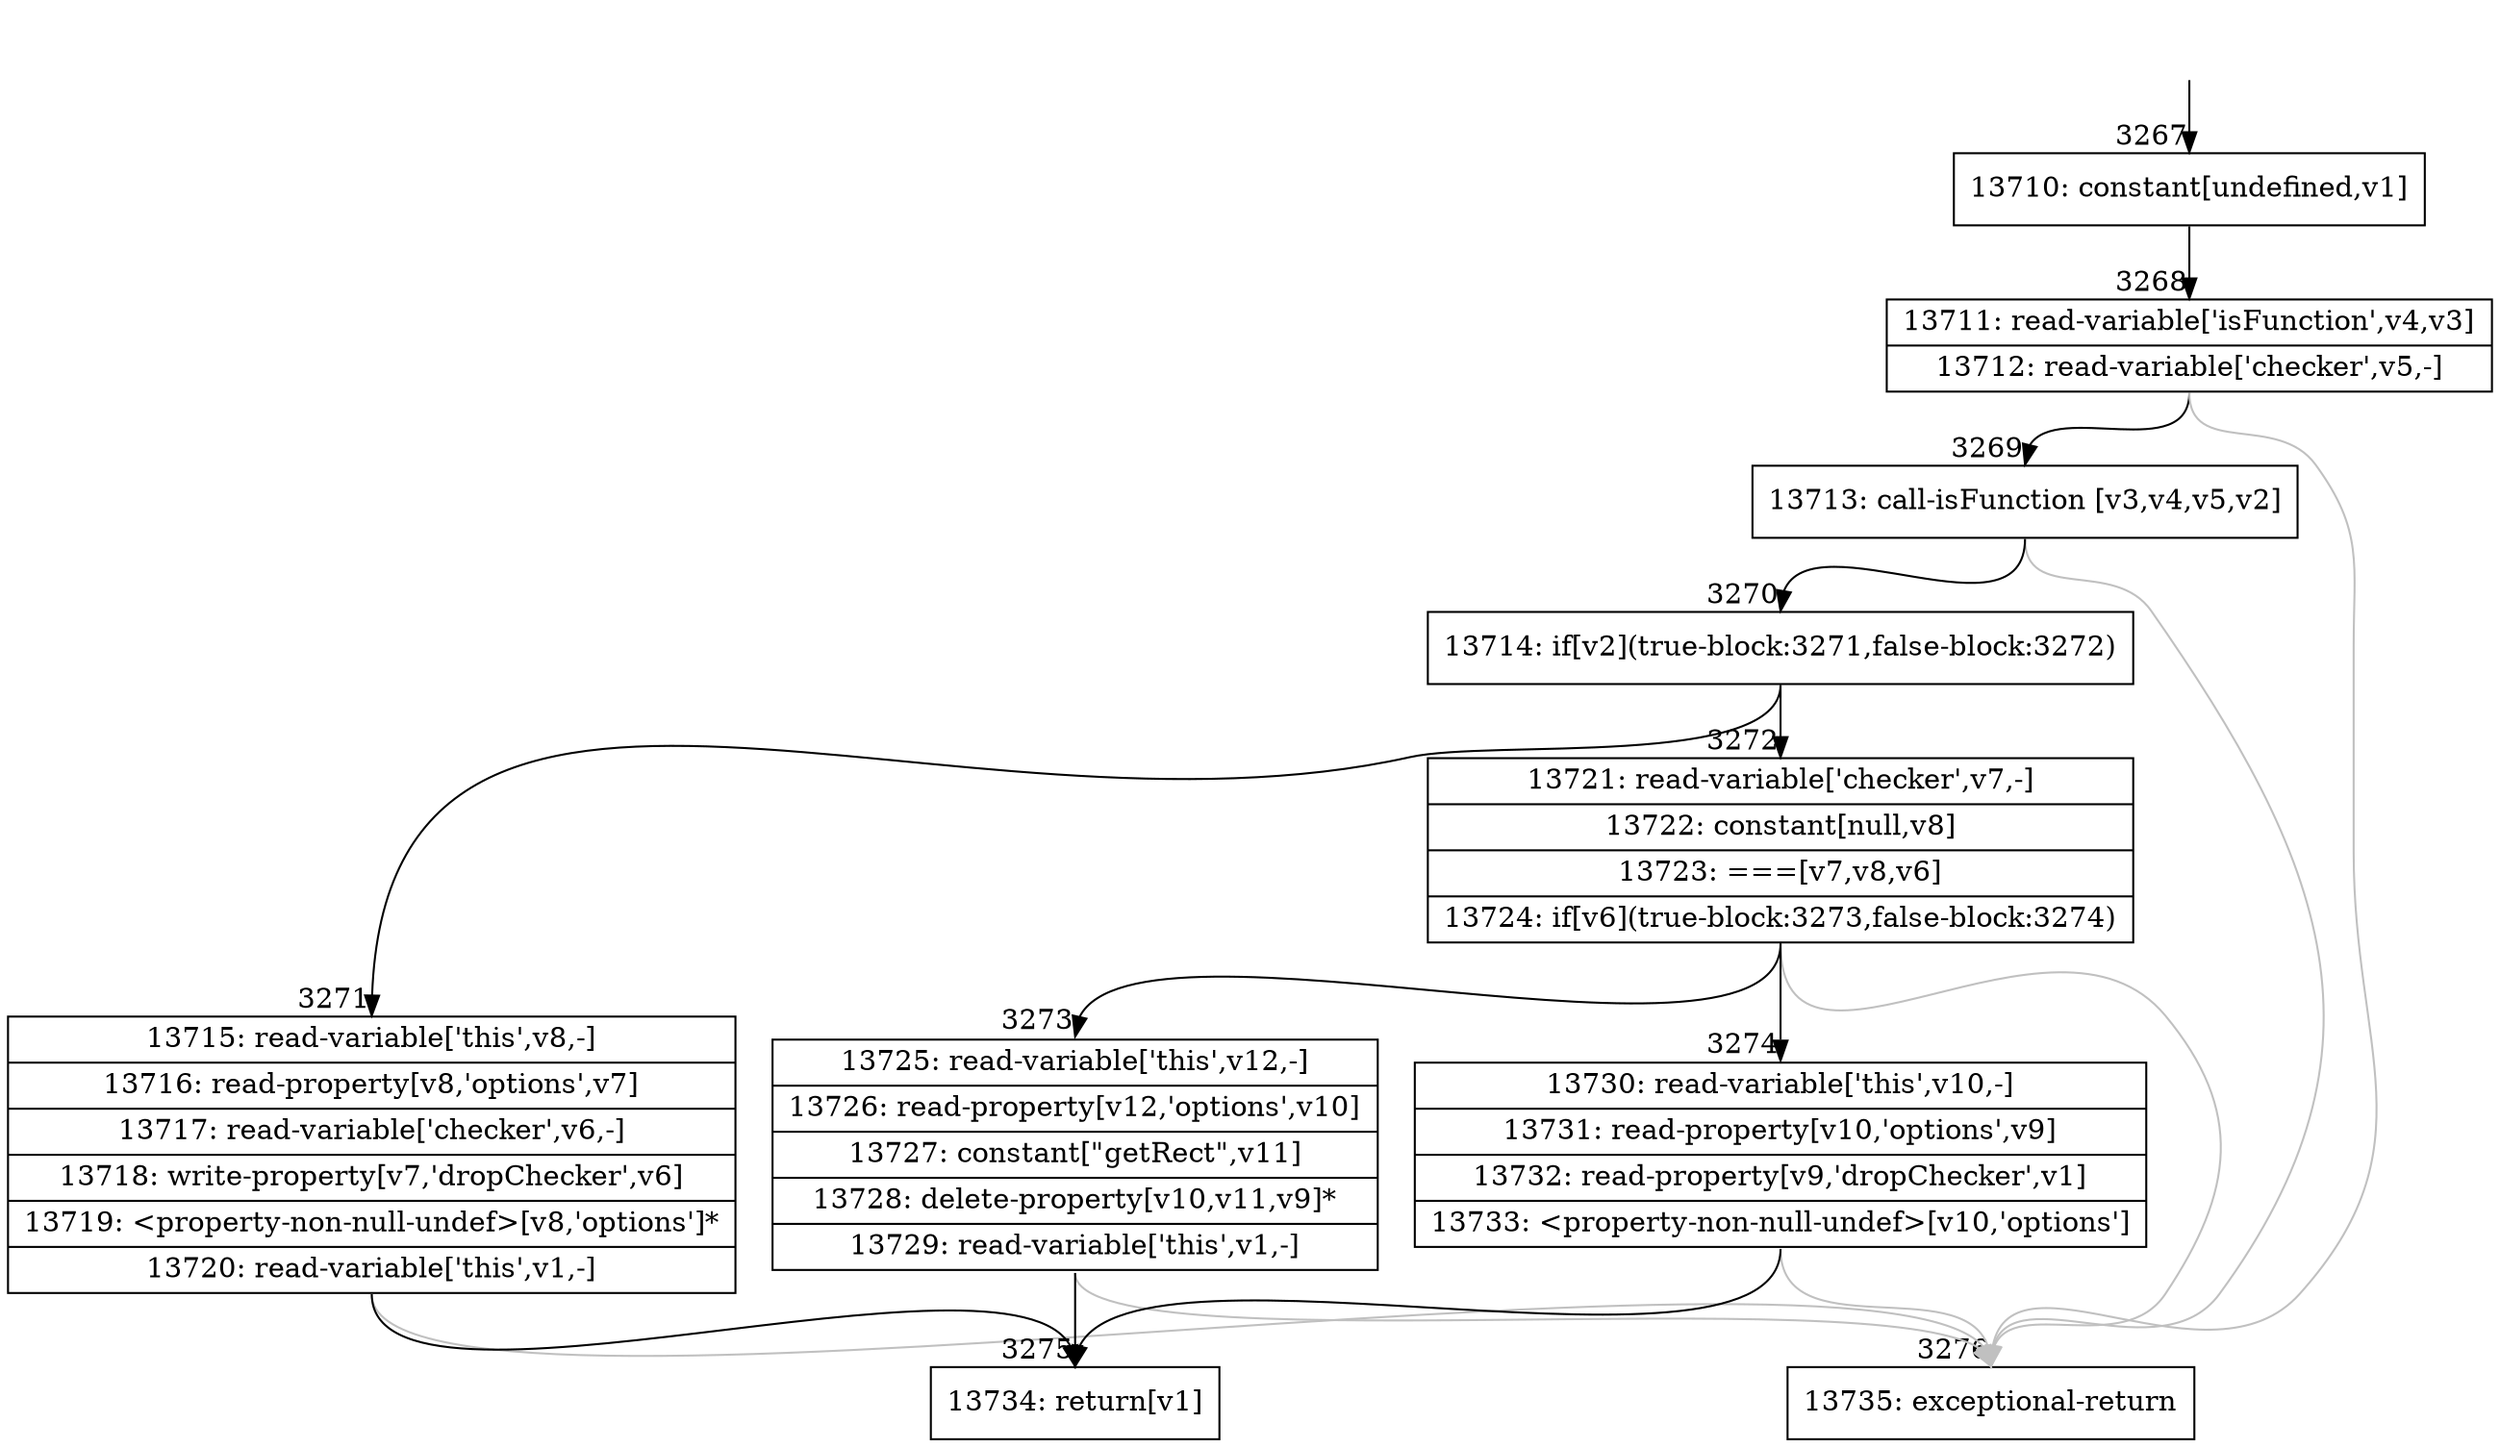 digraph {
rankdir="TD"
BB_entry135[shape=none,label=""];
BB_entry135 -> BB3267 [tailport=s, headport=n, headlabel="    3267"]
BB3267 [shape=record label="{13710: constant[undefined,v1]}" ] 
BB3267 -> BB3268 [tailport=s, headport=n, headlabel="      3268"]
BB3268 [shape=record label="{13711: read-variable['isFunction',v4,v3]|13712: read-variable['checker',v5,-]}" ] 
BB3268 -> BB3269 [tailport=s, headport=n, headlabel="      3269"]
BB3268 -> BB3276 [tailport=s, headport=n, color=gray, headlabel="      3276"]
BB3269 [shape=record label="{13713: call-isFunction [v3,v4,v5,v2]}" ] 
BB3269 -> BB3270 [tailport=s, headport=n, headlabel="      3270"]
BB3269 -> BB3276 [tailport=s, headport=n, color=gray]
BB3270 [shape=record label="{13714: if[v2](true-block:3271,false-block:3272)}" ] 
BB3270 -> BB3271 [tailport=s, headport=n, headlabel="      3271"]
BB3270 -> BB3272 [tailport=s, headport=n, headlabel="      3272"]
BB3271 [shape=record label="{13715: read-variable['this',v8,-]|13716: read-property[v8,'options',v7]|13717: read-variable['checker',v6,-]|13718: write-property[v7,'dropChecker',v6]|13719: \<property-non-null-undef\>[v8,'options']*|13720: read-variable['this',v1,-]}" ] 
BB3271 -> BB3275 [tailport=s, headport=n, headlabel="      3275"]
BB3271 -> BB3276 [tailport=s, headport=n, color=gray]
BB3272 [shape=record label="{13721: read-variable['checker',v7,-]|13722: constant[null,v8]|13723: ===[v7,v8,v6]|13724: if[v6](true-block:3273,false-block:3274)}" ] 
BB3272 -> BB3273 [tailport=s, headport=n, headlabel="      3273"]
BB3272 -> BB3274 [tailport=s, headport=n, headlabel="      3274"]
BB3272 -> BB3276 [tailport=s, headport=n, color=gray]
BB3273 [shape=record label="{13725: read-variable['this',v12,-]|13726: read-property[v12,'options',v10]|13727: constant[\"getRect\",v11]|13728: delete-property[v10,v11,v9]*|13729: read-variable['this',v1,-]}" ] 
BB3273 -> BB3275 [tailport=s, headport=n]
BB3273 -> BB3276 [tailport=s, headport=n, color=gray]
BB3274 [shape=record label="{13730: read-variable['this',v10,-]|13731: read-property[v10,'options',v9]|13732: read-property[v9,'dropChecker',v1]|13733: \<property-non-null-undef\>[v10,'options']}" ] 
BB3274 -> BB3275 [tailport=s, headport=n]
BB3274 -> BB3276 [tailport=s, headport=n, color=gray]
BB3275 [shape=record label="{13734: return[v1]}" ] 
BB3276 [shape=record label="{13735: exceptional-return}" ] 
//#$~ 4125
}
